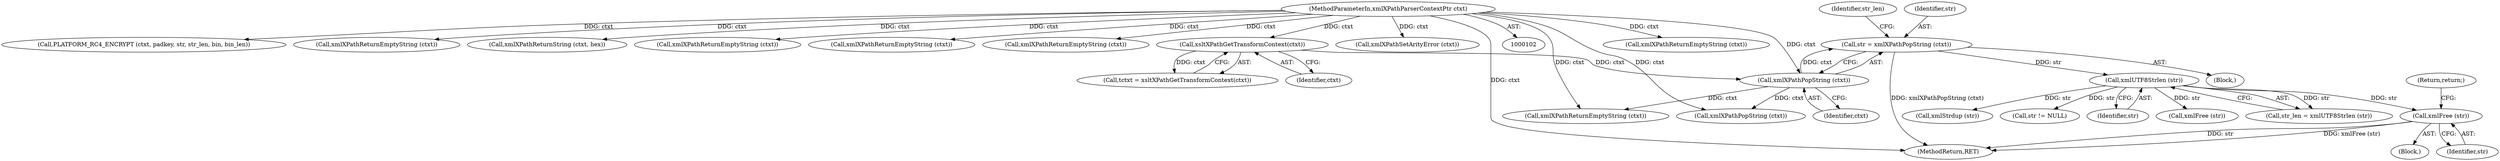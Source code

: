 digraph "1_Chrome_96dbafe288dbe2f0cc45fa3c39daf6d0c37acbab_1@pointer" {
"1000177" [label="(Call,xmlFree (str))"];
"1000168" [label="(Call,xmlUTF8Strlen (str))"];
"1000162" [label="(Call,str = xmlXPathPopString (ctxt))"];
"1000164" [label="(Call,xmlXPathPopString (ctxt))"];
"1000160" [label="(Call,xsltXPathGetTransformContext(ctxt))"];
"1000103" [label="(MethodParameterIn,xmlXPathParserContextPtr ctxt)"];
"1000193" [label="(Call,xmlXPathReturnEmptyString (ctxt))"];
"1000179" [label="(Return,return;)"];
"1000160" [label="(Call,xsltXPathGetTransformContext(ctxt))"];
"1000163" [label="(Identifier,str)"];
"1000363" [label="(MethodReturn,RET)"];
"1000105" [label="(Block,)"];
"1000292" [label="(Call,PLATFORM_RC4_ENCRYPT (ctxt, padkey, str, str_len, bin, bin_len))"];
"1000327" [label="(Call,xmlXPathReturnEmptyString (ctxt))"];
"1000168" [label="(Call,xmlUTF8Strlen (str))"];
"1000335" [label="(Call,xmlXPathReturnString (ctxt, hex))"];
"1000177" [label="(Call,xmlFree (str))"];
"1000158" [label="(Call,tctxt = xsltXPathGetTransformContext(ctxt))"];
"1000270" [label="(Call,xmlStrdup (str))"];
"1000346" [label="(Call,str != NULL)"];
"1000174" [label="(Block,)"];
"1000162" [label="(Call,str = xmlXPathPopString (ctxt))"];
"1000258" [label="(Call,xmlXPathReturnEmptyString (ctxt))"];
"1000289" [label="(Call,xmlXPathReturnEmptyString (ctxt))"];
"1000103" [label="(MethodParameterIn,xmlXPathParserContextPtr ctxt)"];
"1000169" [label="(Identifier,str)"];
"1000223" [label="(Call,xmlXPathReturnEmptyString (ctxt))"];
"1000182" [label="(Call,xmlXPathPopString (ctxt))"];
"1000197" [label="(Call,xmlFree (str))"];
"1000155" [label="(Call,xmlXPathSetArityError (ctxt))"];
"1000166" [label="(Call,str_len = xmlUTF8Strlen (str))"];
"1000165" [label="(Identifier,ctxt)"];
"1000167" [label="(Identifier,str_len)"];
"1000164" [label="(Call,xmlXPathPopString (ctxt))"];
"1000178" [label="(Identifier,str)"];
"1000175" [label="(Call,xmlXPathReturnEmptyString (ctxt))"];
"1000161" [label="(Identifier,ctxt)"];
"1000177" -> "1000174"  [label="AST: "];
"1000177" -> "1000178"  [label="CFG: "];
"1000178" -> "1000177"  [label="AST: "];
"1000179" -> "1000177"  [label="CFG: "];
"1000177" -> "1000363"  [label="DDG: str"];
"1000177" -> "1000363"  [label="DDG: xmlFree (str)"];
"1000168" -> "1000177"  [label="DDG: str"];
"1000168" -> "1000166"  [label="AST: "];
"1000168" -> "1000169"  [label="CFG: "];
"1000169" -> "1000168"  [label="AST: "];
"1000166" -> "1000168"  [label="CFG: "];
"1000168" -> "1000166"  [label="DDG: str"];
"1000162" -> "1000168"  [label="DDG: str"];
"1000168" -> "1000197"  [label="DDG: str"];
"1000168" -> "1000270"  [label="DDG: str"];
"1000168" -> "1000346"  [label="DDG: str"];
"1000162" -> "1000105"  [label="AST: "];
"1000162" -> "1000164"  [label="CFG: "];
"1000163" -> "1000162"  [label="AST: "];
"1000164" -> "1000162"  [label="AST: "];
"1000167" -> "1000162"  [label="CFG: "];
"1000162" -> "1000363"  [label="DDG: xmlXPathPopString (ctxt)"];
"1000164" -> "1000162"  [label="DDG: ctxt"];
"1000164" -> "1000165"  [label="CFG: "];
"1000165" -> "1000164"  [label="AST: "];
"1000160" -> "1000164"  [label="DDG: ctxt"];
"1000103" -> "1000164"  [label="DDG: ctxt"];
"1000164" -> "1000175"  [label="DDG: ctxt"];
"1000164" -> "1000182"  [label="DDG: ctxt"];
"1000160" -> "1000158"  [label="AST: "];
"1000160" -> "1000161"  [label="CFG: "];
"1000161" -> "1000160"  [label="AST: "];
"1000158" -> "1000160"  [label="CFG: "];
"1000160" -> "1000158"  [label="DDG: ctxt"];
"1000103" -> "1000160"  [label="DDG: ctxt"];
"1000103" -> "1000102"  [label="AST: "];
"1000103" -> "1000363"  [label="DDG: ctxt"];
"1000103" -> "1000155"  [label="DDG: ctxt"];
"1000103" -> "1000175"  [label="DDG: ctxt"];
"1000103" -> "1000182"  [label="DDG: ctxt"];
"1000103" -> "1000193"  [label="DDG: ctxt"];
"1000103" -> "1000223"  [label="DDG: ctxt"];
"1000103" -> "1000258"  [label="DDG: ctxt"];
"1000103" -> "1000289"  [label="DDG: ctxt"];
"1000103" -> "1000292"  [label="DDG: ctxt"];
"1000103" -> "1000327"  [label="DDG: ctxt"];
"1000103" -> "1000335"  [label="DDG: ctxt"];
}
